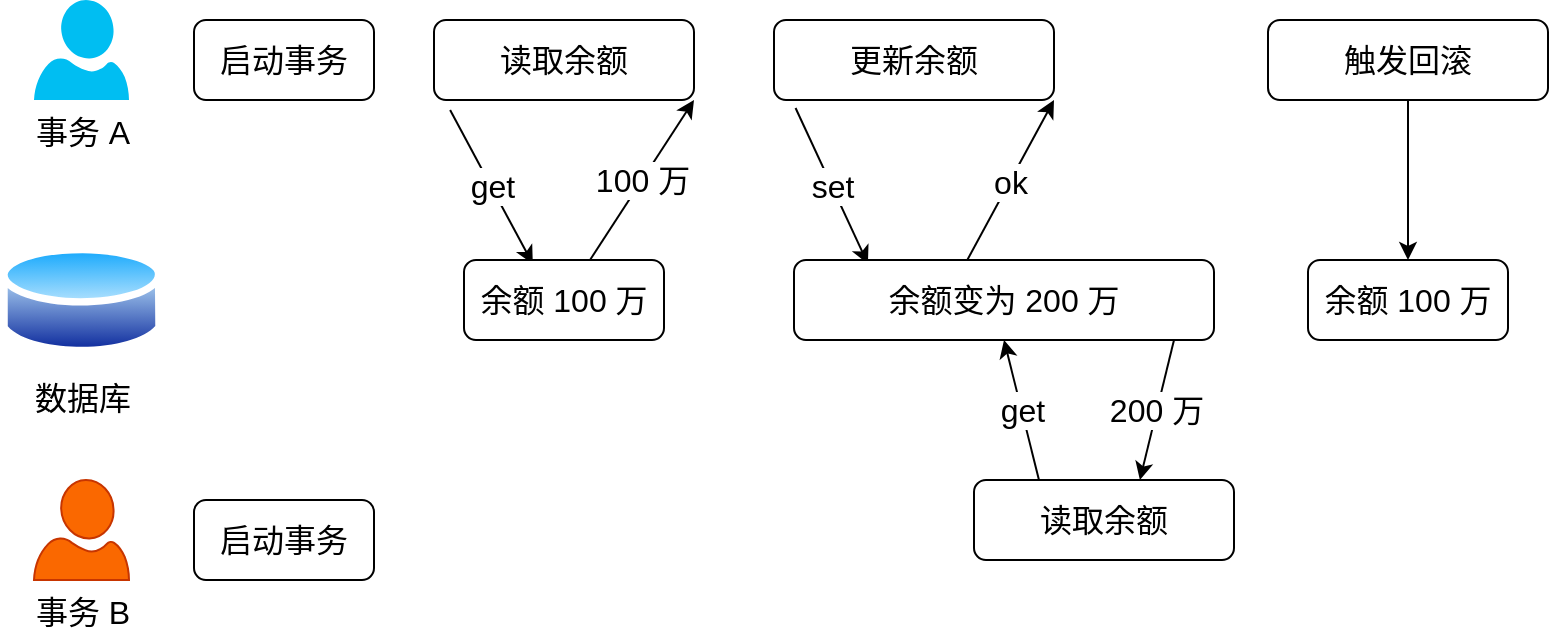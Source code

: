 <mxfile version="14.9.4" type="github">
  <diagram id="D1qLfNQls1CtJ2pV2jUi" name="第 1 页">
    <mxGraphModel dx="1086" dy="621" grid="1" gridSize="10" guides="1" tooltips="1" connect="1" arrows="1" fold="1" page="1" pageScale="1" pageWidth="827" pageHeight="1169" math="0" shadow="0">
      <root>
        <mxCell id="0" />
        <mxCell id="1" parent="0" />
        <mxCell id="pem4LPSh_8a1uwv942am-3" value="事务 A" style="verticalLabelPosition=bottom;html=1;verticalAlign=top;align=center;strokeColor=none;fillColor=#00BEF2;shape=mxgraph.azure.user;fontSize=16;" vertex="1" parent="1">
          <mxGeometry x="90" y="170" width="47.5" height="50" as="geometry" />
        </mxCell>
        <mxCell id="pem4LPSh_8a1uwv942am-6" value="数据库" style="aspect=fixed;perimeter=ellipsePerimeter;html=1;align=center;shadow=0;dashed=0;spacingTop=3;image;image=img/lib/active_directory/database.svg;fontSize=16;" vertex="1" parent="1">
          <mxGeometry x="73.21" y="290" width="81.08" height="60" as="geometry" />
        </mxCell>
        <mxCell id="pem4LPSh_8a1uwv942am-10" value="事务 B" style="verticalLabelPosition=bottom;html=1;verticalAlign=top;align=center;strokeColor=#C73500;fillColor=#fa6800;shape=mxgraph.azure.user;fontColor=#000000;fontSize=16;" vertex="1" parent="1">
          <mxGeometry x="90" y="410" width="47.5" height="50" as="geometry" />
        </mxCell>
        <mxCell id="pem4LPSh_8a1uwv942am-13" value="启动事务" style="rounded=1;whiteSpace=wrap;html=1;fontSize=16;" vertex="1" parent="1">
          <mxGeometry x="170" y="180" width="90" height="40" as="geometry" />
        </mxCell>
        <mxCell id="pem4LPSh_8a1uwv942am-17" value="get" style="rounded=0;orthogonalLoop=1;jettySize=auto;html=1;entryX=0.344;entryY=0.05;entryDx=0;entryDy=0;fontSize=16;exitX=0.062;exitY=1.125;exitDx=0;exitDy=0;exitPerimeter=0;entryPerimeter=0;" edge="1" parent="1" source="pem4LPSh_8a1uwv942am-14" target="pem4LPSh_8a1uwv942am-16">
          <mxGeometry relative="1" as="geometry" />
        </mxCell>
        <mxCell id="pem4LPSh_8a1uwv942am-14" value="读取余额" style="rounded=1;whiteSpace=wrap;html=1;fontSize=16;" vertex="1" parent="1">
          <mxGeometry x="290" y="180" width="130" height="40" as="geometry" />
        </mxCell>
        <mxCell id="pem4LPSh_8a1uwv942am-18" value="100 万" style="edgeStyle=none;rounded=0;orthogonalLoop=1;jettySize=auto;html=1;entryX=1;entryY=1;entryDx=0;entryDy=0;fontSize=16;" edge="1" parent="1" source="pem4LPSh_8a1uwv942am-16" target="pem4LPSh_8a1uwv942am-14">
          <mxGeometry relative="1" as="geometry" />
        </mxCell>
        <mxCell id="pem4LPSh_8a1uwv942am-16" value="余额 100 万" style="rounded=1;whiteSpace=wrap;html=1;fontSize=16;" vertex="1" parent="1">
          <mxGeometry x="305" y="300" width="100" height="40" as="geometry" />
        </mxCell>
        <mxCell id="pem4LPSh_8a1uwv942am-21" value="set" style="edgeStyle=none;rounded=0;orthogonalLoop=1;jettySize=auto;html=1;entryX=0.176;entryY=0.05;entryDx=0;entryDy=0;fontSize=16;exitX=0.077;exitY=1.1;exitDx=0;exitDy=0;exitPerimeter=0;entryPerimeter=0;" edge="1" parent="1" source="pem4LPSh_8a1uwv942am-19" target="pem4LPSh_8a1uwv942am-20">
          <mxGeometry relative="1" as="geometry" />
        </mxCell>
        <mxCell id="pem4LPSh_8a1uwv942am-19" value="更新余额" style="rounded=1;whiteSpace=wrap;html=1;fontSize=16;" vertex="1" parent="1">
          <mxGeometry x="460" y="180" width="140" height="40" as="geometry" />
        </mxCell>
        <mxCell id="pem4LPSh_8a1uwv942am-22" value="ok" style="edgeStyle=none;rounded=0;orthogonalLoop=1;jettySize=auto;html=1;entryX=1;entryY=1;entryDx=0;entryDy=0;fontSize=16;exitX=0.41;exitY=0.025;exitDx=0;exitDy=0;exitPerimeter=0;" edge="1" parent="1" source="pem4LPSh_8a1uwv942am-20" target="pem4LPSh_8a1uwv942am-19">
          <mxGeometry relative="1" as="geometry" />
        </mxCell>
        <mxCell id="pem4LPSh_8a1uwv942am-26" value="200 万" style="edgeStyle=none;rounded=0;orthogonalLoop=1;jettySize=auto;html=1;entryX=0.638;entryY=0;entryDx=0;entryDy=0;fontSize=16;entryPerimeter=0;" edge="1" parent="1" target="pem4LPSh_8a1uwv942am-24">
          <mxGeometry relative="1" as="geometry">
            <mxPoint x="660" y="340" as="sourcePoint" />
          </mxGeometry>
        </mxCell>
        <mxCell id="pem4LPSh_8a1uwv942am-20" value="余额变为 200 万" style="rounded=1;whiteSpace=wrap;html=1;fontSize=16;" vertex="1" parent="1">
          <mxGeometry x="470" y="300" width="210" height="40" as="geometry" />
        </mxCell>
        <mxCell id="pem4LPSh_8a1uwv942am-23" value="启动事务" style="rounded=1;whiteSpace=wrap;html=1;fontSize=16;" vertex="1" parent="1">
          <mxGeometry x="170" y="420" width="90" height="40" as="geometry" />
        </mxCell>
        <mxCell id="pem4LPSh_8a1uwv942am-25" value="get" style="edgeStyle=none;rounded=0;orthogonalLoop=1;jettySize=auto;html=1;entryX=0.5;entryY=1;entryDx=0;entryDy=0;fontSize=16;exitX=0.25;exitY=0;exitDx=0;exitDy=0;" edge="1" parent="1" source="pem4LPSh_8a1uwv942am-24" target="pem4LPSh_8a1uwv942am-20">
          <mxGeometry relative="1" as="geometry" />
        </mxCell>
        <mxCell id="pem4LPSh_8a1uwv942am-24" value="读取余额" style="rounded=1;whiteSpace=wrap;html=1;fontSize=16;" vertex="1" parent="1">
          <mxGeometry x="560" y="410" width="130" height="40" as="geometry" />
        </mxCell>
        <mxCell id="pem4LPSh_8a1uwv942am-27" value="余额 100 万" style="rounded=1;whiteSpace=wrap;html=1;fontSize=16;" vertex="1" parent="1">
          <mxGeometry x="727" y="300" width="100" height="40" as="geometry" />
        </mxCell>
        <mxCell id="pem4LPSh_8a1uwv942am-29" style="edgeStyle=none;rounded=0;orthogonalLoop=1;jettySize=auto;html=1;fontSize=16;" edge="1" parent="1" source="pem4LPSh_8a1uwv942am-28" target="pem4LPSh_8a1uwv942am-27">
          <mxGeometry relative="1" as="geometry" />
        </mxCell>
        <mxCell id="pem4LPSh_8a1uwv942am-28" value="触发回滚" style="rounded=1;whiteSpace=wrap;html=1;fontSize=16;" vertex="1" parent="1">
          <mxGeometry x="707" y="180" width="140" height="40" as="geometry" />
        </mxCell>
      </root>
    </mxGraphModel>
  </diagram>
</mxfile>
